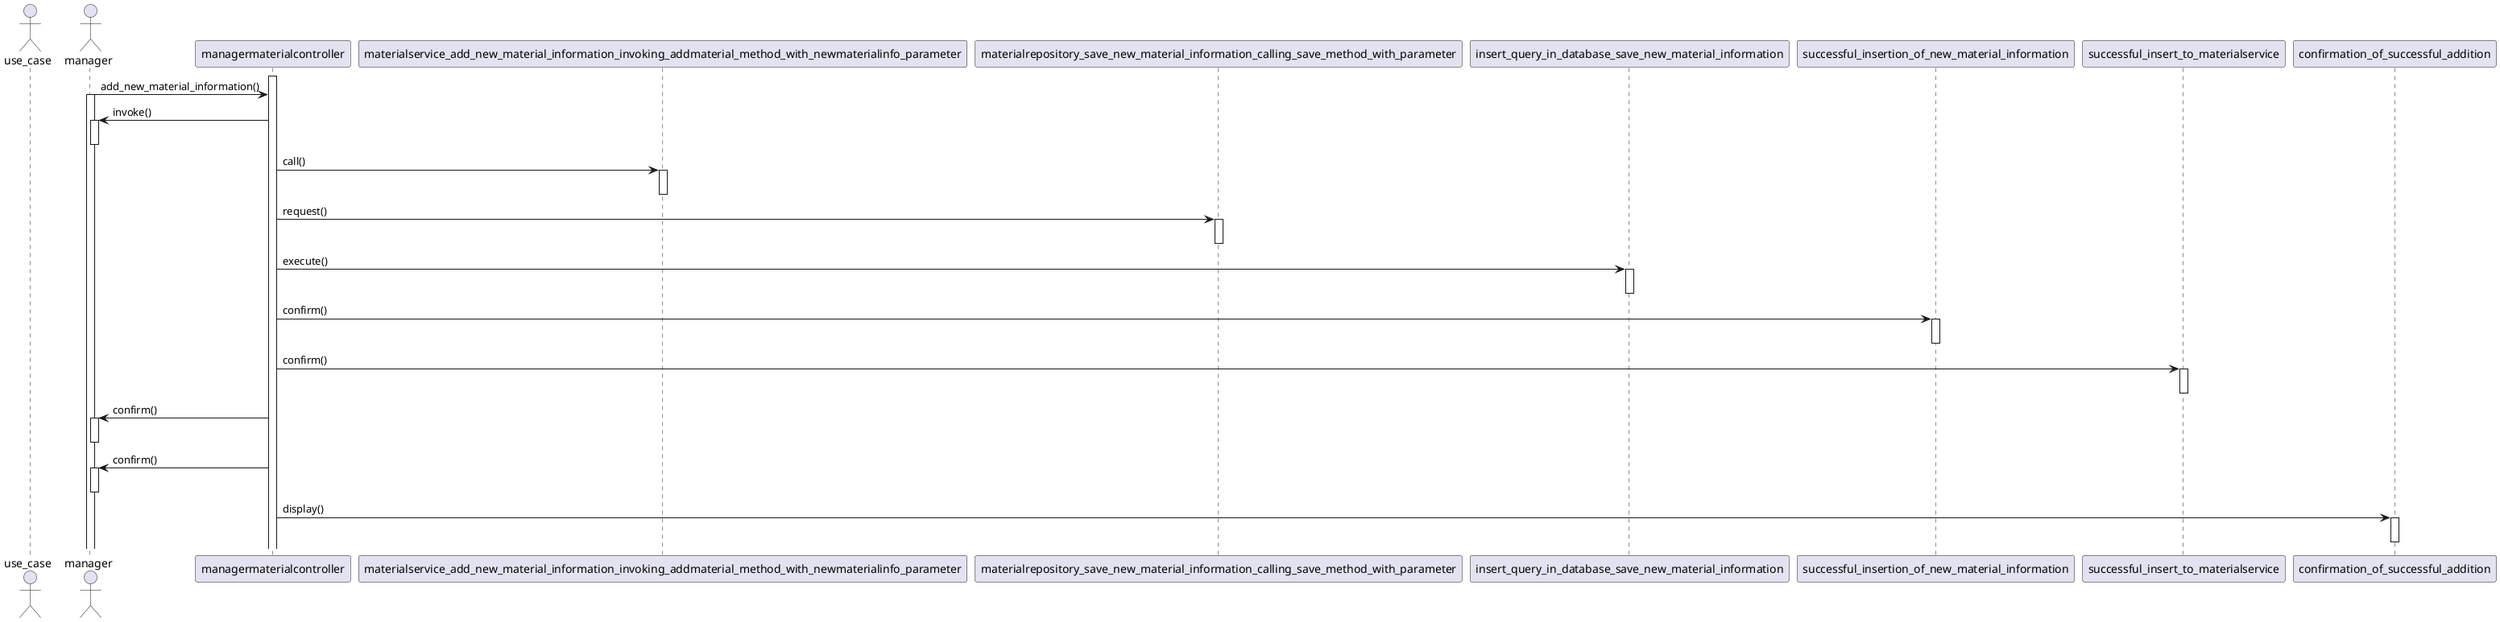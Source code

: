@startuml
actor use_case
actor manager
participant managermaterialcontroller
activate managermaterialcontroller
manager -> managermaterialcontroller: add_new_material_information()
activate manager
managermaterialcontroller -> manager: invoke()
activate manager
deactivate manager
participant materialservice_add_new_material_information_invoking_addmaterial_method_with_newmaterialinfo_parameter
managermaterialcontroller -> materialservice_add_new_material_information_invoking_addmaterial_method_with_newmaterialinfo_parameter: call()
activate materialservice_add_new_material_information_invoking_addmaterial_method_with_newmaterialinfo_parameter
deactivate materialservice_add_new_material_information_invoking_addmaterial_method_with_newmaterialinfo_parameter
participant materialrepository_save_new_material_information_calling_save_method_with_parameter
managermaterialcontroller -> materialrepository_save_new_material_information_calling_save_method_with_parameter: request()
activate materialrepository_save_new_material_information_calling_save_method_with_parameter
deactivate materialrepository_save_new_material_information_calling_save_method_with_parameter
participant insert_query_in_database_save_new_material_information
managermaterialcontroller -> insert_query_in_database_save_new_material_information: execute()
activate insert_query_in_database_save_new_material_information
deactivate insert_query_in_database_save_new_material_information
participant successful_insertion_of_new_material_information
managermaterialcontroller -> successful_insertion_of_new_material_information: confirm()
activate successful_insertion_of_new_material_information
deactivate successful_insertion_of_new_material_information
participant successful_insert_to_materialservice
managermaterialcontroller -> successful_insert_to_materialservice: confirm()
activate successful_insert_to_materialservice
deactivate successful_insert_to_materialservice
managermaterialcontroller -> manager: confirm()
activate manager
deactivate manager
managermaterialcontroller -> manager: confirm()
activate manager
deactivate manager
participant confirmation_of_successful_addition
managermaterialcontroller -> confirmation_of_successful_addition: display()
activate confirmation_of_successful_addition
deactivate confirmation_of_successful_addition
@enduml
